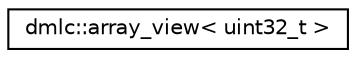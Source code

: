 digraph "Graphical Class Hierarchy"
{
 // LATEX_PDF_SIZE
  edge [fontname="Helvetica",fontsize="10",labelfontname="Helvetica",labelfontsize="10"];
  node [fontname="Helvetica",fontsize="10",shape=record];
  rankdir="LR";
  Node0 [label="dmlc::array_view\< uint32_t \>",height=0.2,width=0.4,color="black", fillcolor="white", style="filled",URL="$classdmlc_1_1array__view.html",tooltip=" "];
}
